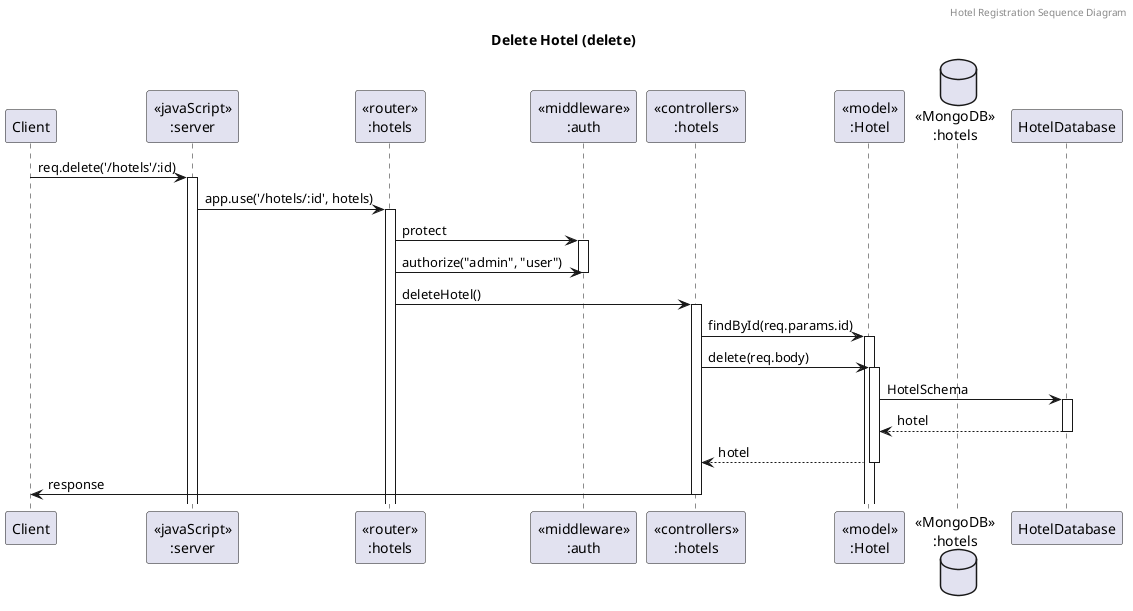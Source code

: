 @startuml Delete Hotel

header Hotel Registration Sequence Diagram
title "Delete Hotel (delete)"

participant "Client" as client
participant "<<javaScript>>\n:server" as server
participant "<<router>>\n:hotels" as routerHotels
participant "<<middleware>>\n:auth" as middlewareAuth
participant "<<controllers>>\n:hotels" as controllersHotel
participant "<<model>>\n:Hotel" as modelHotel
database "<<MongoDB>>\n:hotels" as Hoteldatabase

client->server ++:req.delete('/hotels'/:id)
server->routerHotels ++:app.use('/hotels/:id', hotels)

routerHotels -> middlewareAuth ++: protect
routerHotels -> middlewareAuth: authorize("admin", "user")
deactivate middlewareAuth

routerHotels -> controllersHotel ++:deleteHotel()
controllersHotel->modelHotel ++:findById(req.params.id)
controllersHotel->modelHotel ++:delete(req.body)
modelHotel ->HotelDatabase ++: HotelSchema
HotelDatabase --> modelHotel --: hotel
controllersHotel <-- modelHotel --:hotel
controllersHotel->client --:response


@enduml
